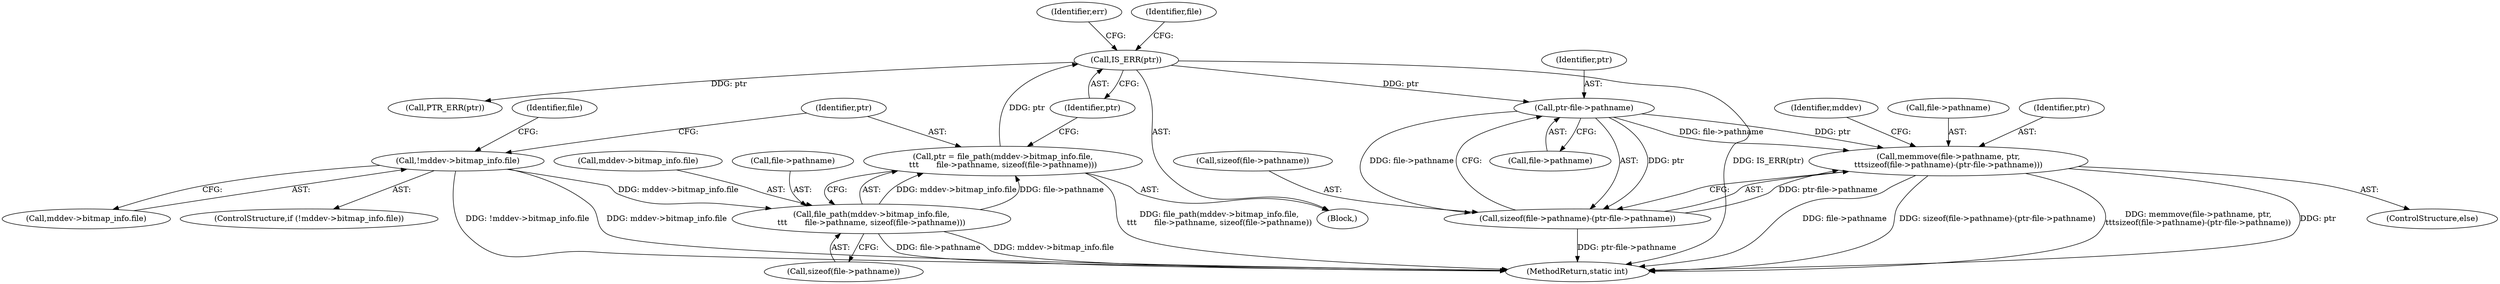 digraph "0_linux_b6878d9e03043695dbf3fa1caa6dfc09db225b16@pointer" {
"1000182" [label="(Call,ptr-file->pathname)"];
"1000165" [label="(Call,IS_ERR(ptr))"];
"1000150" [label="(Call,ptr = file_path(mddev->bitmap_info.file,\n\t\t\t       file->pathname, sizeof(file->pathname)))"];
"1000152" [label="(Call,file_path(mddev->bitmap_info.file,\n\t\t\t       file->pathname, sizeof(file->pathname)))"];
"1000134" [label="(Call,!mddev->bitmap_info.file)"];
"1000172" [label="(Call,memmove(file->pathname, ptr,\n\t\t\tsizeof(file->pathname)-(ptr-file->pathname)))"];
"1000177" [label="(Call,sizeof(file->pathname)-(ptr-file->pathname))"];
"1000183" [label="(Identifier,ptr)"];
"1000153" [label="(Call,mddev->bitmap_info.file)"];
"1000168" [label="(Identifier,err)"];
"1000173" [label="(Call,file->pathname)"];
"1000161" [label="(Call,sizeof(file->pathname))"];
"1000135" [label="(Call,mddev->bitmap_info.file)"];
"1000176" [label="(Identifier,ptr)"];
"1000177" [label="(Call,sizeof(file->pathname)-(ptr-file->pathname))"];
"1000150" [label="(Call,ptr = file_path(mddev->bitmap_info.file,\n\t\t\t       file->pathname, sizeof(file->pathname)))"];
"1000151" [label="(Identifier,ptr)"];
"1000174" [label="(Identifier,file)"];
"1000169" [label="(Call,PTR_ERR(ptr))"];
"1000165" [label="(Call,IS_ERR(ptr))"];
"1000133" [label="(ControlStructure,if (!mddev->bitmap_info.file))"];
"1000134" [label="(Call,!mddev->bitmap_info.file)"];
"1000211" [label="(MethodReturn,static int)"];
"1000149" [label="(Block,)"];
"1000184" [label="(Call,file->pathname)"];
"1000152" [label="(Call,file_path(mddev->bitmap_info.file,\n\t\t\t       file->pathname, sizeof(file->pathname)))"];
"1000178" [label="(Call,sizeof(file->pathname))"];
"1000158" [label="(Call,file->pathname)"];
"1000171" [label="(ControlStructure,else)"];
"1000166" [label="(Identifier,ptr)"];
"1000143" [label="(Identifier,file)"];
"1000182" [label="(Call,ptr-file->pathname)"];
"1000190" [label="(Identifier,mddev)"];
"1000172" [label="(Call,memmove(file->pathname, ptr,\n\t\t\tsizeof(file->pathname)-(ptr-file->pathname)))"];
"1000182" -> "1000177"  [label="AST: "];
"1000182" -> "1000184"  [label="CFG: "];
"1000183" -> "1000182"  [label="AST: "];
"1000184" -> "1000182"  [label="AST: "];
"1000177" -> "1000182"  [label="CFG: "];
"1000182" -> "1000172"  [label="DDG: file->pathname"];
"1000182" -> "1000172"  [label="DDG: ptr"];
"1000182" -> "1000177"  [label="DDG: ptr"];
"1000182" -> "1000177"  [label="DDG: file->pathname"];
"1000165" -> "1000182"  [label="DDG: ptr"];
"1000165" -> "1000149"  [label="AST: "];
"1000165" -> "1000166"  [label="CFG: "];
"1000166" -> "1000165"  [label="AST: "];
"1000168" -> "1000165"  [label="CFG: "];
"1000174" -> "1000165"  [label="CFG: "];
"1000165" -> "1000211"  [label="DDG: IS_ERR(ptr)"];
"1000150" -> "1000165"  [label="DDG: ptr"];
"1000165" -> "1000169"  [label="DDG: ptr"];
"1000150" -> "1000149"  [label="AST: "];
"1000150" -> "1000152"  [label="CFG: "];
"1000151" -> "1000150"  [label="AST: "];
"1000152" -> "1000150"  [label="AST: "];
"1000166" -> "1000150"  [label="CFG: "];
"1000150" -> "1000211"  [label="DDG: file_path(mddev->bitmap_info.file,\n\t\t\t       file->pathname, sizeof(file->pathname))"];
"1000152" -> "1000150"  [label="DDG: mddev->bitmap_info.file"];
"1000152" -> "1000150"  [label="DDG: file->pathname"];
"1000152" -> "1000161"  [label="CFG: "];
"1000153" -> "1000152"  [label="AST: "];
"1000158" -> "1000152"  [label="AST: "];
"1000161" -> "1000152"  [label="AST: "];
"1000152" -> "1000211"  [label="DDG: file->pathname"];
"1000152" -> "1000211"  [label="DDG: mddev->bitmap_info.file"];
"1000134" -> "1000152"  [label="DDG: mddev->bitmap_info.file"];
"1000134" -> "1000133"  [label="AST: "];
"1000134" -> "1000135"  [label="CFG: "];
"1000135" -> "1000134"  [label="AST: "];
"1000143" -> "1000134"  [label="CFG: "];
"1000151" -> "1000134"  [label="CFG: "];
"1000134" -> "1000211"  [label="DDG: !mddev->bitmap_info.file"];
"1000134" -> "1000211"  [label="DDG: mddev->bitmap_info.file"];
"1000172" -> "1000171"  [label="AST: "];
"1000172" -> "1000177"  [label="CFG: "];
"1000173" -> "1000172"  [label="AST: "];
"1000176" -> "1000172"  [label="AST: "];
"1000177" -> "1000172"  [label="AST: "];
"1000190" -> "1000172"  [label="CFG: "];
"1000172" -> "1000211"  [label="DDG: memmove(file->pathname, ptr,\n\t\t\tsizeof(file->pathname)-(ptr-file->pathname))"];
"1000172" -> "1000211"  [label="DDG: ptr"];
"1000172" -> "1000211"  [label="DDG: file->pathname"];
"1000172" -> "1000211"  [label="DDG: sizeof(file->pathname)-(ptr-file->pathname)"];
"1000177" -> "1000172"  [label="DDG: ptr-file->pathname"];
"1000178" -> "1000177"  [label="AST: "];
"1000177" -> "1000211"  [label="DDG: ptr-file->pathname"];
}
